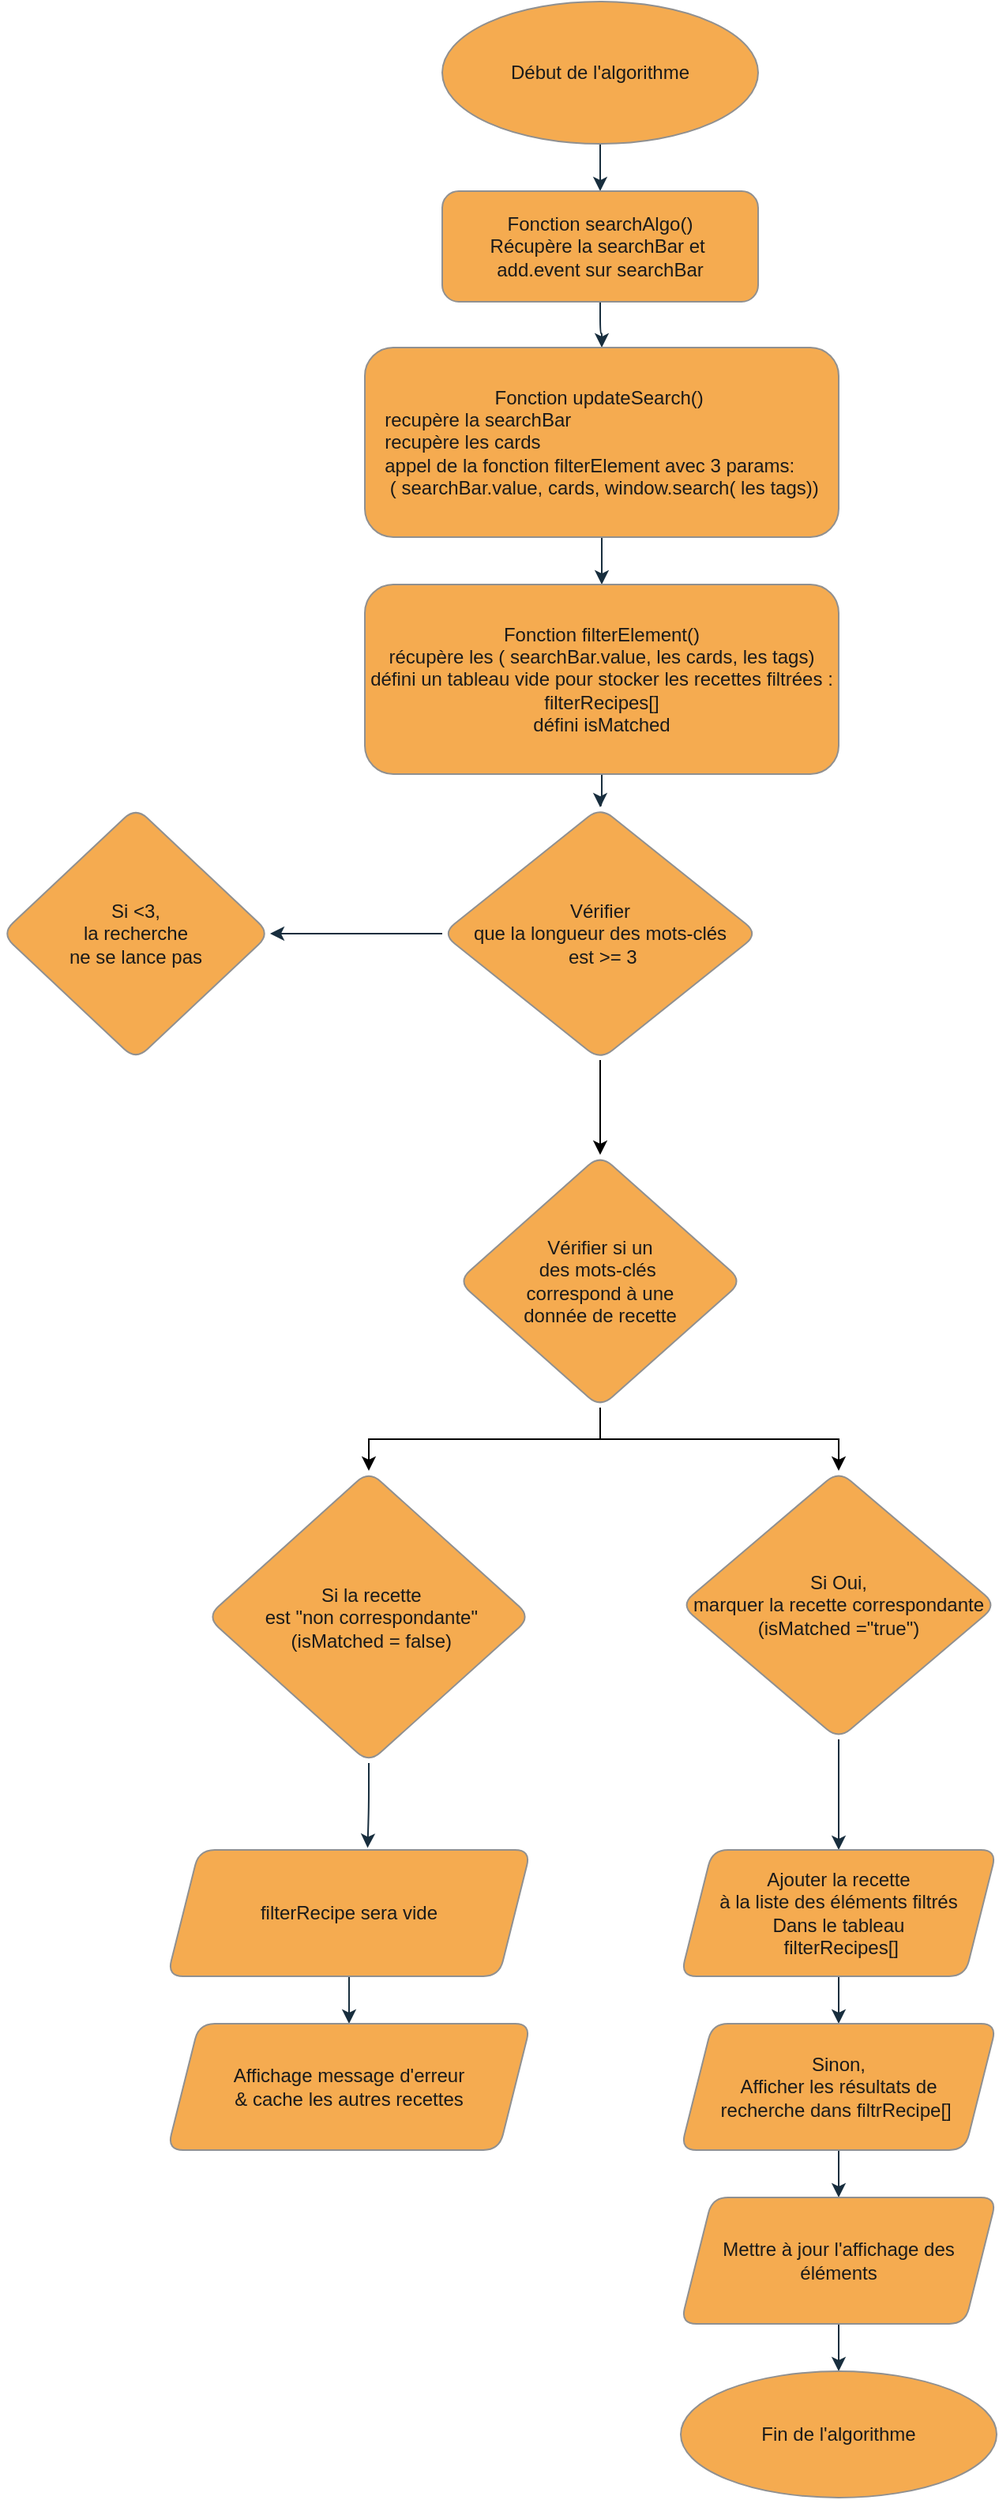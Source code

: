 <mxfile version="21.3.2" type="github">
  <diagram name="Page-1" id="CaVi-aEHdHtz-sd3TJJU">
    <mxGraphModel dx="1377" dy="1911" grid="1" gridSize="10" guides="1" tooltips="1" connect="1" arrows="1" fold="1" page="1" pageScale="1" pageWidth="827" pageHeight="1169" background="none" math="0" shadow="0">
      <root>
        <mxCell id="0" />
        <mxCell id="1" parent="0" />
        <mxCell id="NdfaDMDxE9CkbkElT088-23" value="" style="edgeStyle=orthogonalEdgeStyle;rounded=1;orthogonalLoop=1;jettySize=auto;html=1;strokeColor=#182E3E;fontColor=default;labelBackgroundColor=none;" parent="1" source="PqLdQz6lLYGXUWiKdrje-28" target="NdfaDMDxE9CkbkElT088-22" edge="1">
          <mxGeometry relative="1" as="geometry" />
        </mxCell>
        <mxCell id="PqLdQz6lLYGXUWiKdrje-28" value="filterRecipe sera vide" style="shape=parallelogram;perimeter=parallelogramPerimeter;whiteSpace=wrap;html=1;fixedSize=1;labelBackgroundColor=none;fillColor=#F5AB50;strokeColor=#909090;fontColor=#1A1A1A;rounded=1;" parent="1" vertex="1">
          <mxGeometry x="-565" y="10" width="230" height="80" as="geometry" />
        </mxCell>
        <mxCell id="PqLdQz6lLYGXUWiKdrje-79" value="" style="edgeStyle=orthogonalEdgeStyle;rounded=1;orthogonalLoop=1;jettySize=auto;html=1;labelBackgroundColor=none;strokeColor=#182E3E;fontColor=default;" parent="1" source="PqLdQz6lLYGXUWiKdrje-80" target="PqLdQz6lLYGXUWiKdrje-82" edge="1">
          <mxGeometry relative="1" as="geometry" />
        </mxCell>
        <mxCell id="PqLdQz6lLYGXUWiKdrje-80" value="Début de l&#39;algorithme" style="ellipse;whiteSpace=wrap;html=1;fillColor=#F5AB50;strokeColor=#909090;labelBackgroundColor=none;fontColor=#1A1A1A;rounded=1;" parent="1" vertex="1">
          <mxGeometry x="-391" y="-1160" width="200" height="90" as="geometry" />
        </mxCell>
        <mxCell id="PqLdQz6lLYGXUWiKdrje-81" style="edgeStyle=orthogonalEdgeStyle;rounded=1;orthogonalLoop=1;jettySize=auto;html=1;entryX=0.5;entryY=0;entryDx=0;entryDy=0;labelBackgroundColor=none;strokeColor=#182E3E;fontColor=default;" parent="1" source="PqLdQz6lLYGXUWiKdrje-82" target="PqLdQz6lLYGXUWiKdrje-84" edge="1">
          <mxGeometry relative="1" as="geometry" />
        </mxCell>
        <mxCell id="PqLdQz6lLYGXUWiKdrje-82" value="Fonction searchAlgo()&lt;br&gt;Récupère la searchBar et&amp;nbsp;&lt;br&gt;add.event sur searchBar" style="rounded=1;whiteSpace=wrap;html=1;labelBackgroundColor=none;fillColor=#F5AB50;strokeColor=#909090;fontColor=#1A1A1A;" parent="1" vertex="1">
          <mxGeometry x="-391" y="-1040" width="200" height="70" as="geometry" />
        </mxCell>
        <mxCell id="PqLdQz6lLYGXUWiKdrje-83" value="" style="edgeStyle=orthogonalEdgeStyle;rounded=1;orthogonalLoop=1;jettySize=auto;html=1;labelBackgroundColor=none;strokeColor=#182E3E;fontColor=default;" parent="1" source="PqLdQz6lLYGXUWiKdrje-84" target="PqLdQz6lLYGXUWiKdrje-87" edge="1">
          <mxGeometry relative="1" as="geometry" />
        </mxCell>
        <mxCell id="PqLdQz6lLYGXUWiKdrje-84" value="Fonction updateSearch()&amp;nbsp;&lt;br&gt;&lt;div style=&quot;text-align: left;&quot;&gt;&lt;span style=&quot;background-color: initial;&quot;&gt;recupère la searchBar&lt;/span&gt;&lt;/div&gt;&lt;div style=&quot;text-align: left;&quot;&gt;&lt;span style=&quot;background-color: initial;&quot;&gt;recupère les cards&lt;/span&gt;&lt;/div&gt;&lt;div style=&quot;text-align: left;&quot;&gt;&lt;span style=&quot;background-color: initial;&quot;&gt;appel de la fonction filterElement avec 3 params:&lt;/span&gt;&lt;/div&gt;&lt;div style=&quot;text-align: left;&quot;&gt;&lt;span style=&quot;background-color: initial;&quot;&gt;&amp;nbsp;( searchBar.value,&amp;nbsp;&lt;/span&gt;&lt;span style=&quot;background-color: initial;&quot;&gt;cards,&lt;/span&gt;&lt;span style=&quot;background-color: initial;&quot;&gt;&amp;nbsp;window.search( les tags))&lt;/span&gt;&lt;/div&gt;" style="rounded=1;whiteSpace=wrap;html=1;labelBackgroundColor=none;fillColor=#F5AB50;strokeColor=#909090;fontColor=#1A1A1A;" parent="1" vertex="1">
          <mxGeometry x="-440" y="-941" width="300" height="120" as="geometry" />
        </mxCell>
        <mxCell id="PqLdQz6lLYGXUWiKdrje-85" style="edgeStyle=orthogonalEdgeStyle;rounded=1;orthogonalLoop=1;jettySize=auto;html=1;entryX=0.5;entryY=0;entryDx=0;entryDy=0;labelBackgroundColor=none;strokeColor=#182E3E;fontColor=default;" parent="1" source="PqLdQz6lLYGXUWiKdrje-87" target="PqLdQz6lLYGXUWiKdrje-90" edge="1">
          <mxGeometry relative="1" as="geometry" />
        </mxCell>
        <mxCell id="PqLdQz6lLYGXUWiKdrje-87" value="Fonction filterElement()&lt;br&gt;récupère les ( searchBar.value,&amp;nbsp;les cards,&amp;nbsp;les tags)&lt;br&gt;défini un tableau vide pour stocker les recettes filtrées : filterRecipes[]&lt;br&gt;défini isMatched" style="rounded=1;whiteSpace=wrap;html=1;labelBackgroundColor=none;fillColor=#F5AB50;strokeColor=#909090;fontColor=#1A1A1A;" parent="1" vertex="1">
          <mxGeometry x="-440" y="-791" width="300" height="120" as="geometry" />
        </mxCell>
        <mxCell id="NdfaDMDxE9CkbkElT088-17" style="edgeStyle=orthogonalEdgeStyle;rounded=1;orthogonalLoop=1;jettySize=auto;html=1;strokeColor=#182E3E;fontColor=default;labelBackgroundColor=none;" parent="1" source="PqLdQz6lLYGXUWiKdrje-90" target="NdfaDMDxE9CkbkElT088-12" edge="1">
          <mxGeometry relative="1" as="geometry" />
        </mxCell>
        <mxCell id="Waenwx96wTZwf31X4tIj-4" style="edgeStyle=orthogonalEdgeStyle;rounded=0;orthogonalLoop=1;jettySize=auto;html=1;entryX=0.5;entryY=0;entryDx=0;entryDy=0;" edge="1" parent="1" source="PqLdQz6lLYGXUWiKdrje-90" target="PqLdQz6lLYGXUWiKdrje-114">
          <mxGeometry relative="1" as="geometry" />
        </mxCell>
        <mxCell id="PqLdQz6lLYGXUWiKdrje-90" value="Vérifier &lt;br&gt;que la longueur des mots-clés&lt;br&gt;&amp;nbsp;est &amp;gt;= 3 " style="rhombus;whiteSpace=wrap;html=1;rounded=1;labelBackgroundColor=none;fillColor=#F5AB50;strokeColor=#909090;fontColor=#1A1A1A;" parent="1" vertex="1">
          <mxGeometry x="-391" y="-650" width="200" height="160" as="geometry" />
        </mxCell>
        <mxCell id="NdfaDMDxE9CkbkElT088-20" style="edgeStyle=orthogonalEdgeStyle;rounded=1;orthogonalLoop=1;jettySize=auto;html=1;strokeColor=#182E3E;fontColor=default;labelBackgroundColor=none;" parent="1" source="PqLdQz6lLYGXUWiKdrje-92" target="PqLdQz6lLYGXUWiKdrje-98" edge="1">
          <mxGeometry relative="1" as="geometry" />
        </mxCell>
        <mxCell id="PqLdQz6lLYGXUWiKdrje-92" value="Si Oui, &lt;br&gt;marquer la recette correspondante (isMatched =&quot;true&quot;)" style="rhombus;whiteSpace=wrap;html=1;labelBackgroundColor=none;fillColor=#F5AB50;strokeColor=#909090;fontColor=#1A1A1A;rounded=1;" parent="1" vertex="1">
          <mxGeometry x="-240" y="-230" width="200" height="170" as="geometry" />
        </mxCell>
        <mxCell id="NdfaDMDxE9CkbkElT088-27" style="edgeStyle=orthogonalEdgeStyle;rounded=1;orthogonalLoop=1;jettySize=auto;html=1;entryX=0.5;entryY=0;entryDx=0;entryDy=0;strokeColor=#182E3E;fontColor=default;labelBackgroundColor=none;" parent="1" source="PqLdQz6lLYGXUWiKdrje-98" target="PqLdQz6lLYGXUWiKdrje-103" edge="1">
          <mxGeometry relative="1" as="geometry" />
        </mxCell>
        <mxCell id="PqLdQz6lLYGXUWiKdrje-98" value="Ajouter la recette&lt;br&gt;à la liste des éléments filtrés&lt;br&gt;Dans le tableau&lt;br&gt;&amp;nbsp;filterRecipes[]" style="shape=parallelogram;perimeter=parallelogramPerimeter;whiteSpace=wrap;html=1;fixedSize=1;labelBackgroundColor=none;fillColor=#F5AB50;strokeColor=#909090;fontColor=#1A1A1A;rounded=1;" parent="1" vertex="1">
          <mxGeometry x="-240" y="10" width="200" height="80" as="geometry" />
        </mxCell>
        <mxCell id="NdfaDMDxE9CkbkElT088-28" style="edgeStyle=orthogonalEdgeStyle;rounded=1;orthogonalLoop=1;jettySize=auto;html=1;entryX=0.5;entryY=0;entryDx=0;entryDy=0;strokeColor=#182E3E;fontColor=default;labelBackgroundColor=none;" parent="1" source="PqLdQz6lLYGXUWiKdrje-103" target="PqLdQz6lLYGXUWiKdrje-105" edge="1">
          <mxGeometry relative="1" as="geometry" />
        </mxCell>
        <mxCell id="PqLdQz6lLYGXUWiKdrje-103" value="Sinon,&lt;br&gt;Afficher les résultats de&lt;br&gt;recherche dans filtrRecipe[]&amp;nbsp;" style="shape=parallelogram;perimeter=parallelogramPerimeter;whiteSpace=wrap;html=1;fixedSize=1;labelBackgroundColor=none;fillColor=#F5AB50;strokeColor=#909090;fontColor=#1A1A1A;rounded=1;" parent="1" vertex="1">
          <mxGeometry x="-240" y="120" width="200" height="80" as="geometry" />
        </mxCell>
        <mxCell id="NdfaDMDxE9CkbkElT088-29" style="edgeStyle=orthogonalEdgeStyle;rounded=1;orthogonalLoop=1;jettySize=auto;html=1;strokeColor=#182E3E;fontColor=default;labelBackgroundColor=none;" parent="1" source="PqLdQz6lLYGXUWiKdrje-105" target="PqLdQz6lLYGXUWiKdrje-106" edge="1">
          <mxGeometry relative="1" as="geometry" />
        </mxCell>
        <mxCell id="PqLdQz6lLYGXUWiKdrje-105" value="Mettre à jour l&#39;affichage des éléments" style="shape=parallelogram;perimeter=parallelogramPerimeter;whiteSpace=wrap;html=1;fixedSize=1;labelBackgroundColor=none;fillColor=#F5AB50;strokeColor=#909090;fontColor=#1A1A1A;rounded=1;" parent="1" vertex="1">
          <mxGeometry x="-240" y="230" width="200" height="80" as="geometry" />
        </mxCell>
        <mxCell id="PqLdQz6lLYGXUWiKdrje-106" value="Fin de l&#39;algorithme" style="ellipse;whiteSpace=wrap;html=1;labelBackgroundColor=none;fillColor=#F5AB50;strokeColor=#909090;fontColor=#1A1A1A;rounded=1;" parent="1" vertex="1">
          <mxGeometry x="-240" y="340" width="200" height="80" as="geometry" />
        </mxCell>
        <mxCell id="PqLdQz6lLYGXUWiKdrje-107" style="edgeStyle=orthogonalEdgeStyle;rounded=1;orthogonalLoop=1;jettySize=auto;html=1;exitX=0.5;exitY=1;exitDx=0;exitDy=0;labelBackgroundColor=none;strokeColor=#182E3E;fontColor=default;" parent="1" source="PqLdQz6lLYGXUWiKdrje-92" target="PqLdQz6lLYGXUWiKdrje-92" edge="1">
          <mxGeometry relative="1" as="geometry" />
        </mxCell>
        <mxCell id="Waenwx96wTZwf31X4tIj-2" style="edgeStyle=orthogonalEdgeStyle;rounded=0;orthogonalLoop=1;jettySize=auto;html=1;entryX=0.5;entryY=0;entryDx=0;entryDy=0;" edge="1" parent="1" source="PqLdQz6lLYGXUWiKdrje-114" target="PqLdQz6lLYGXUWiKdrje-92">
          <mxGeometry relative="1" as="geometry" />
        </mxCell>
        <mxCell id="Waenwx96wTZwf31X4tIj-3" style="edgeStyle=orthogonalEdgeStyle;rounded=0;orthogonalLoop=1;jettySize=auto;html=1;entryX=0.5;entryY=0;entryDx=0;entryDy=0;" edge="1" parent="1" source="PqLdQz6lLYGXUWiKdrje-114" target="PqLdQz6lLYGXUWiKdrje-119">
          <mxGeometry relative="1" as="geometry" />
        </mxCell>
        <mxCell id="PqLdQz6lLYGXUWiKdrje-114" value="Vérifier si un &lt;br&gt;des mots-clés&amp;nbsp;&lt;br&gt;correspond à une &lt;br&gt;donnée de recette" style="rhombus;whiteSpace=wrap;html=1;rounded=1;labelBackgroundColor=none;fillColor=#F5AB50;strokeColor=#909090;fontColor=#1A1A1A;" parent="1" vertex="1">
          <mxGeometry x="-381" y="-430" width="180" height="160" as="geometry" />
        </mxCell>
        <mxCell id="NdfaDMDxE9CkbkElT088-24" style="edgeStyle=orthogonalEdgeStyle;rounded=1;orthogonalLoop=1;jettySize=auto;html=1;entryX=0.551;entryY=-0.016;entryDx=0;entryDy=0;entryPerimeter=0;strokeColor=#182E3E;fontColor=default;labelBackgroundColor=none;" parent="1" source="PqLdQz6lLYGXUWiKdrje-119" target="PqLdQz6lLYGXUWiKdrje-28" edge="1">
          <mxGeometry relative="1" as="geometry" />
        </mxCell>
        <mxCell id="PqLdQz6lLYGXUWiKdrje-119" value="&amp;nbsp;Si la recette&lt;br style=&quot;border-color: var(--border-color);&quot;&gt;&amp;nbsp;est &quot;non correspondante&quot;&lt;br style=&quot;border-color: var(--border-color);&quot;&gt;&amp;nbsp;(isMatched = false)" style="rhombus;whiteSpace=wrap;html=1;rounded=1;labelBackgroundColor=none;fillColor=#F5AB50;strokeColor=#909090;fontColor=#1A1A1A;" parent="1" vertex="1">
          <mxGeometry x="-540" y="-230" width="205" height="185" as="geometry" />
        </mxCell>
        <mxCell id="NdfaDMDxE9CkbkElT088-12" value="Si &amp;lt;3, &lt;br&gt;la recherche &lt;br&gt;ne se lance pas" style="rhombus;whiteSpace=wrap;html=1;strokeColor=#909090;fontColor=#1A1A1A;fillColor=#F5AB50;rounded=1;labelBackgroundColor=none;" parent="1" vertex="1">
          <mxGeometry x="-670" y="-650" width="170" height="160" as="geometry" />
        </mxCell>
        <mxCell id="NdfaDMDxE9CkbkElT088-22" value="Affichage message d&#39;erreur&lt;br&gt;&amp;amp; cache les autres recettes" style="shape=parallelogram;perimeter=parallelogramPerimeter;whiteSpace=wrap;html=1;fixedSize=1;labelBackgroundColor=none;fillColor=#F5AB50;strokeColor=#909090;fontColor=#1A1A1A;rounded=1;" parent="1" vertex="1">
          <mxGeometry x="-565" y="120" width="230" height="80" as="geometry" />
        </mxCell>
      </root>
    </mxGraphModel>
  </diagram>
</mxfile>
